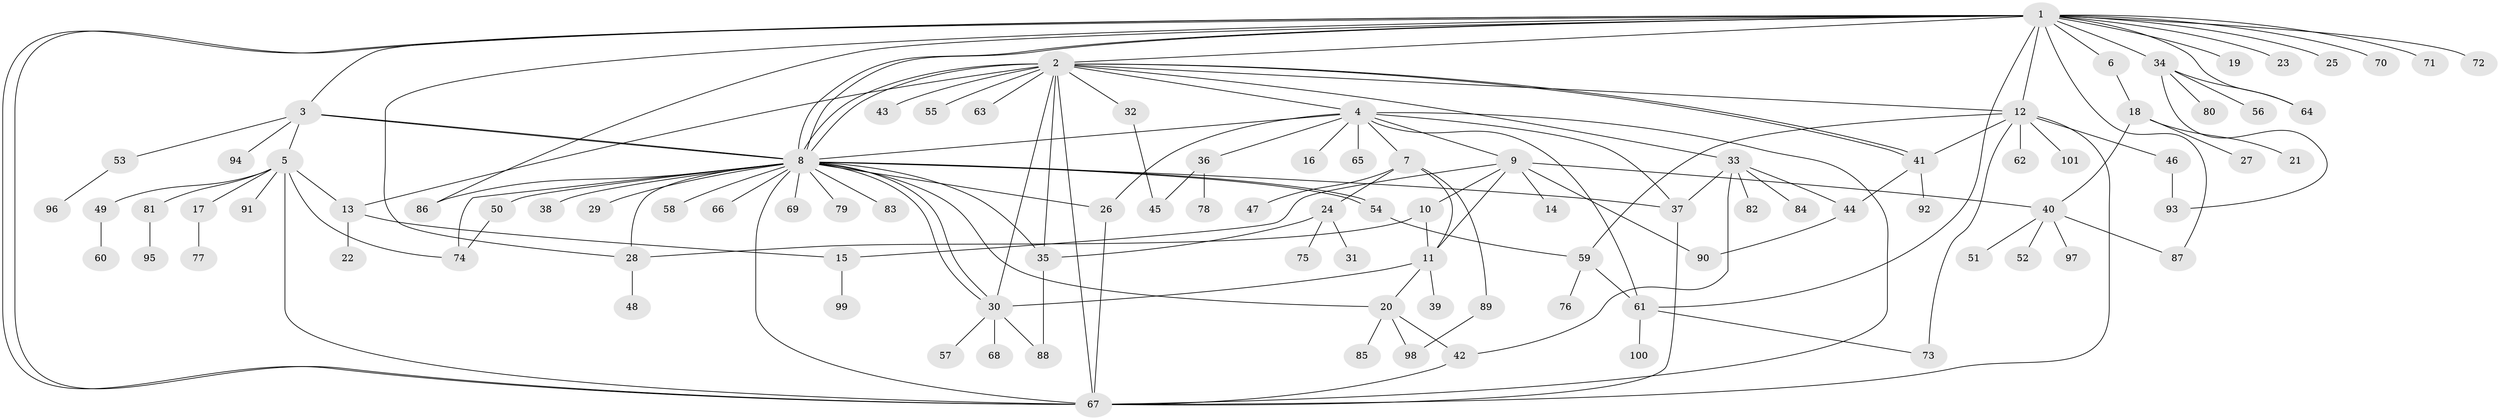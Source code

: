 // Generated by graph-tools (version 1.1) at 2025/11/02/27/25 16:11:14]
// undirected, 101 vertices, 151 edges
graph export_dot {
graph [start="1"]
  node [color=gray90,style=filled];
  1;
  2;
  3;
  4;
  5;
  6;
  7;
  8;
  9;
  10;
  11;
  12;
  13;
  14;
  15;
  16;
  17;
  18;
  19;
  20;
  21;
  22;
  23;
  24;
  25;
  26;
  27;
  28;
  29;
  30;
  31;
  32;
  33;
  34;
  35;
  36;
  37;
  38;
  39;
  40;
  41;
  42;
  43;
  44;
  45;
  46;
  47;
  48;
  49;
  50;
  51;
  52;
  53;
  54;
  55;
  56;
  57;
  58;
  59;
  60;
  61;
  62;
  63;
  64;
  65;
  66;
  67;
  68;
  69;
  70;
  71;
  72;
  73;
  74;
  75;
  76;
  77;
  78;
  79;
  80;
  81;
  82;
  83;
  84;
  85;
  86;
  87;
  88;
  89;
  90;
  91;
  92;
  93;
  94;
  95;
  96;
  97;
  98;
  99;
  100;
  101;
  1 -- 2;
  1 -- 3;
  1 -- 6;
  1 -- 8;
  1 -- 8;
  1 -- 12;
  1 -- 19;
  1 -- 23;
  1 -- 25;
  1 -- 28;
  1 -- 34;
  1 -- 61;
  1 -- 64;
  1 -- 67;
  1 -- 67;
  1 -- 70;
  1 -- 71;
  1 -- 72;
  1 -- 86;
  1 -- 87;
  2 -- 4;
  2 -- 8;
  2 -- 8;
  2 -- 12;
  2 -- 13;
  2 -- 30;
  2 -- 32;
  2 -- 33;
  2 -- 35;
  2 -- 41;
  2 -- 41;
  2 -- 43;
  2 -- 55;
  2 -- 63;
  2 -- 67;
  3 -- 5;
  3 -- 8;
  3 -- 8;
  3 -- 53;
  3 -- 94;
  4 -- 7;
  4 -- 8;
  4 -- 9;
  4 -- 16;
  4 -- 26;
  4 -- 36;
  4 -- 37;
  4 -- 61;
  4 -- 65;
  4 -- 67;
  5 -- 13;
  5 -- 17;
  5 -- 49;
  5 -- 67;
  5 -- 74;
  5 -- 81;
  5 -- 91;
  6 -- 18;
  7 -- 11;
  7 -- 24;
  7 -- 47;
  7 -- 89;
  8 -- 20;
  8 -- 26;
  8 -- 28;
  8 -- 29;
  8 -- 30;
  8 -- 30;
  8 -- 35;
  8 -- 37;
  8 -- 38;
  8 -- 50;
  8 -- 54;
  8 -- 54;
  8 -- 58;
  8 -- 66;
  8 -- 67;
  8 -- 69;
  8 -- 74;
  8 -- 79;
  8 -- 83;
  8 -- 86;
  9 -- 10;
  9 -- 11;
  9 -- 14;
  9 -- 15;
  9 -- 40;
  9 -- 90;
  10 -- 11;
  10 -- 28;
  11 -- 20;
  11 -- 30;
  11 -- 39;
  12 -- 41;
  12 -- 46;
  12 -- 59;
  12 -- 62;
  12 -- 67;
  12 -- 73;
  12 -- 101;
  13 -- 15;
  13 -- 22;
  15 -- 99;
  17 -- 77;
  18 -- 21;
  18 -- 27;
  18 -- 40;
  20 -- 42;
  20 -- 85;
  20 -- 98;
  24 -- 31;
  24 -- 35;
  24 -- 75;
  26 -- 67;
  28 -- 48;
  30 -- 57;
  30 -- 68;
  30 -- 88;
  32 -- 45;
  33 -- 37;
  33 -- 42;
  33 -- 44;
  33 -- 82;
  33 -- 84;
  34 -- 56;
  34 -- 64;
  34 -- 80;
  34 -- 93;
  35 -- 88;
  36 -- 45;
  36 -- 78;
  37 -- 67;
  40 -- 51;
  40 -- 52;
  40 -- 87;
  40 -- 97;
  41 -- 44;
  41 -- 92;
  42 -- 67;
  44 -- 90;
  46 -- 93;
  49 -- 60;
  50 -- 74;
  53 -- 96;
  54 -- 59;
  59 -- 61;
  59 -- 76;
  61 -- 73;
  61 -- 100;
  81 -- 95;
  89 -- 98;
}
